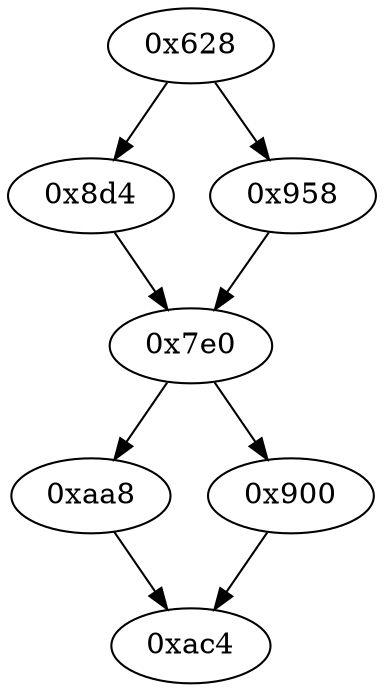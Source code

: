 strict digraph "" {
	graph ["edge"="{}",
		file="/Users/mark/Documents/deobfus-2019-ccs/ALL-CFG/small-programs/1b-1-1-2-2-gt85_lt170-0-0-0/1576_recovered.dot",
		"graph"="{u'file': u'/Users/mark/Documents/deobfus-2019-ccs/ALL-CFG/small-programs/1b-1-1-2-2-gt85_lt170-0-0-0/1576_recovered.dot'}",
		"node"="{u'opcode': u''}"
	];
	"0xaa8"	 [opcode="[u'ldr']"];
	"0xac4"	 [opcode="[u'mov', u'sub', u'pop']"];
	"0xaa8" -> "0xac4";
	"0x900"	 [opcode="[u'ldr', u'b']"];
	"0x900" -> "0xac4";
	"0x7e0"	 [opcode="[u'ldr', u'ldr', u'rsb', u'mvn', u'mul', u'mvn', u'ldr', u'orr', u'mov', u'cmn', u'mov', u'ldr', u'cmp', u'mov', u'mov', u'mov', \
u'cmn', u'mov', u'mov', u'teq', u'mov', u'b']"];
	"0x7e0" -> "0xaa8";
	"0x7e0" -> "0x900";
	"0x8d4"	 [opcode="[u'ldr', u'bl', u'mov', u'b']"];
	"0x8d4" -> "0x7e0";
	"0x628"	 [opcode="[u'push', u'add', u'sub', u'ldr', u'str', u'mvn', u'ldr', u'rsb', u'mvn', u'mul', u'mov', u'mvn', u'ldr', u'orr', u'cmn', u'mov', \
u'mov', u'ldr', u'strb', u'cmp', u'mov', u'strb', u'ldr', u'ldr', u'ldr', u'ldr', u'ldr', u'ldr', u'ldr', u'str', u'ldr', u'ldr', \
u'str', u'ldr', u'add', u'str', u'ldr', u'add', u'str', u'ldr', u'add', u'str', u'ldr', u'add', u'str', u'ldr', u'add', u'str', \
u'b']"];
	"0x628" -> "0x8d4";
	"0x958"	 [opcode="[u'ldr', u'ldr', u'ldr', u'sub', u'sub', u'add', u'mul', u'mvn', u'ldr', u'orr', u'mov', u'cmn', u'mov', u'ldr', u'cmp', u'mov', \
u'mov', u'mov', u'cmn', u'mov', u'mov', u'teq', u'mov', u'b']"];
	"0x628" -> "0x958";
	"0x958" -> "0x7e0";
}
